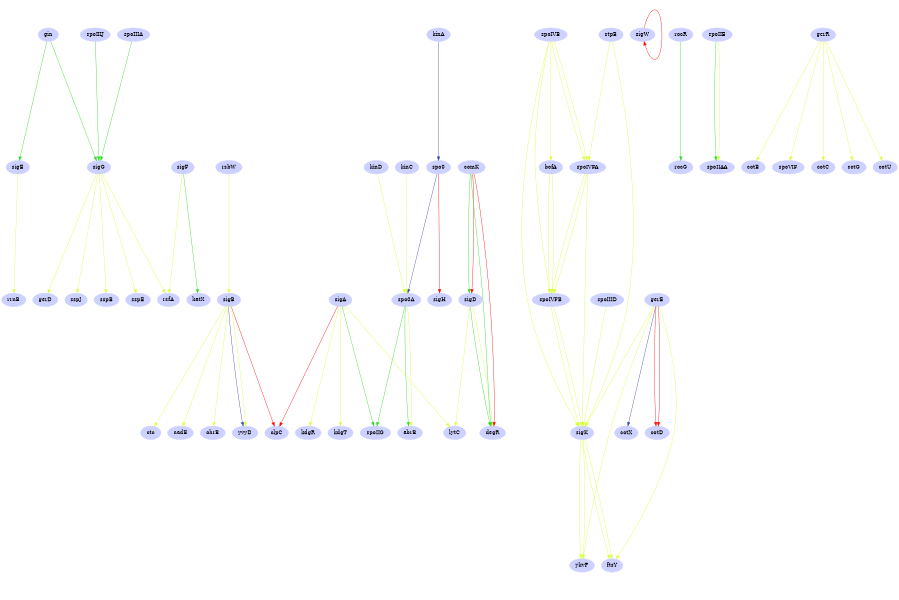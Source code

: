 digraph prof {
size="6,4";
ratio = fill;
node [style=filled];
"sigE" -> "rrnB" [color="0.201 0.753 1.000"];
"kinA" -> "spo0" [color="0.647 0.702 0.702"];
"spo0" -> "spo0A" [color="0.647 0.702 0.702"];
"gin" -> "sigG" [color="0.325 0.850 0.850"];
"gin" -> "sigE" [color="0.325 0.850 0.850"];
"sigA" -> "spoIIG" [color="0.325 0.850 0.850"];
"spo0A" -> "spoIIG" [color="0.325 0.850 0.850"];
"spoIIID" -> "sigK" [color="0.201 0.753 1.000"];
"spo0" -> "sigH" [color="0.002 0.999 0.999"];
"rsbW" -> "sigB" [color="0.201 0.753 1.000"];
"sigW" -> "sigW" [color="0.002 0.999 0.999"];
"rocR" -> "rocG" [color="0.325 0.850 0.850"];
"sigD" -> "degR" [color="0.325 0.850 0.850"];
"comK" -> "sigD" [color="0.325 0.850 0.850"];
"comK" -> "sigD" [color="0.002 0.999 0.999"];
"comK" -> "degR" [color="0.325 0.850 0.850"];
"comK" -> "degR" [color="0.002 0.999 0.999"];
"sigD" -> "degR" [color="0.201 0.753 1.000"];
"sigB" -> "clpC" [color="0.002 0.999 0.999"];
"sigA" -> "clpC" [color="0.002 0.999 0.999"];
"gerE" -> "cotD" [color="0.002 0.999 0.999"];
"gerE" -> "cotD" [color="0.002 0.999 0.999"];
"sigB" -> "yvyD" [color="0.647 0.702 0.702"];
"sigB" -> "yvyD" [color="0.201 0.753 1.000"];
"sigD" -> "lytC" [color="0.201 0.753 1.000"];
"sigA" -> "lytC" [color="0.201 0.753 1.000"];
"sigG" -> "gerD" [color="0.201 0.753 1.000"];
"sigB" -> "ctc" [color="0.201 0.753 1.000"];
"gerE" -> "cotX" [color="0.647 0.702 0.702"];
"spoIIIJ" -> "sigG" [color="0.325 0.850 0.850"];
"spoIIIA" -> "sigG" [color="0.325 0.850 0.850"];
"sigB" -> "nadE" [color="0.201 0.753 1.000"];
"spoIVFB" -> "sigK" [color="0.201 0.753 1.000"];
"spoIVFA" -> "spoIVFB" [color="0.201 0.753 1.000"];
"bofA" -> "spoIVFB" [color="0.201 0.753 1.000"];
"spoIIE" -> "spoIIAA" [color="0.325 0.850 0.850"];
"spoIIE" -> "spoIIAA" [color="0.201 0.753 1.000"];
"sigG" -> "sspJ" [color="0.201 0.753 1.000"];
"kinC" -> "spo0A" [color="0.201 0.753 1.000"];
"kinD" -> "spo0A" [color="0.201 0.753 1.000"];
"spo0A" -> "abrB" [color="0.325 0.850 0.850"];
"spo0A" -> "abrB" [color="0.201 0.753 1.000"];
"sigB" -> "ohrB" [color="0.201 0.753 1.000"];
"sigK" -> "ykvP" [color="0.201 0.753 1.000"];
"sigK" -> "ykvP" [color="0.201 0.753 1.000"];
"gerE" -> "ykvP" [color="0.201 0.753 1.000"];
"sigA" -> "kdgT" [color="0.201 0.753 1.000"];
"sigA" -> "kdgR" [color="0.201 0.753 1.000"];
"sigF" -> "katX" [color="0.325 0.850 0.850"];
"sigG" -> "sspB" [color="0.201 0.753 1.000"];
"sigG" -> "sspE" [color="0.201 0.753 1.000"];
"gerR" -> "cotB" [color="0.201 0.753 1.000"];
"gerR" -> "spoVIF" [color="0.201 0.753 1.000"];
"gerR" -> "cotC" [color="0.201 0.753 1.000"];
"gerR" -> "cotG" [color="0.201 0.753 1.000"];
"gerR" -> "cotU" [color="0.201 0.753 1.000"];
"spoIVB" -> "bofA" [color="0.201 0.753 1.000"];
"spoIVB" -> "spoIVFA" [color="0.201 0.753 1.000"];
"spoIVB" -> "spoIVFB" [color="0.201 0.753 1.000"];
"sigG" -> "rsfA" [color="0.201 0.753 1.000"];
"sigF" -> "rsfA" [color="0.201 0.753 1.000"];
"sigK" -> "ftsY" [color="0.201 0.753 1.000"];
"gerE" -> "ftsY" [color="0.201 0.753 1.000"];
"sigK" -> "ftsY" [color="0.201 0.753 1.000"];
"spoIVB" -> "spoIVFA" [color="0.201 0.753 1.000"];
"spoIVFA" -> "sigK" [color="0.201 0.753 1.000"];
"ctpB" -> "sigK" [color="0.201 0.753 1.000"];
"spoIVB" -> "sigK" [color="0.201 0.753 1.000"];
"ctpB" -> "spoIVFA" [color="0.201 0.753 1.000"];
"gerE" -> "sigK" [color="0.201 0.753 1.000"];
"spoIVFB" -> "sigK" [color="0.201 0.753 1.000"];
"spoIVFA" -> "spoIVFB" [color="0.201 0.753 1.000"];
"bofA" -> "spoIVFB" [color="0.201 0.753 1.000"];
"bofA" [color="0.650 0.200 1.000"];
"gerD" [color="0.650 0.200 1.000"];
"gerE" [color="0.650 0.200 1.000"];
"spo0" [color="0.650 0.200 1.000"];
"katX" [color="0.650 0.200 1.000"];
"lytC" [color="0.650 0.200 1.000"];
"gerR" [color="0.650 0.200 1.000"];
"spoIVFA" [color="0.650 0.200 1.000"];
"spoIVFB" [color="0.650 0.200 1.000"];
"nadE" [color="0.650 0.200 1.000"];
"sigA" [color="0.650 0.200 1.000"];
"degR" [color="0.650 0.200 1.000"];
"sigB" [color="0.650 0.200 1.000"];
"sigE" [color="0.650 0.200 1.000"];
"sigD" [color="0.650 0.200 1.000"];
"sigG" [color="0.650 0.200 1.000"];
"sigF" [color="0.650 0.200 1.000"];
"sigH" [color="0.650 0.200 1.000"];
"sigK" [color="0.650 0.200 1.000"];
"sspE" [color="0.650 0.200 1.000"];
"sspB" [color="0.650 0.200 1.000"];
"cotD" [color="0.650 0.200 1.000"];
"ctpB" [color="0.650 0.200 1.000"];
"sigW" [color="0.650 0.200 1.000"];
"gin" [color="0.650 0.200 1.000"];
"clpC" [color="0.650 0.200 1.000"];
"rrnB" [color="0.650 0.200 1.000"];
"spoIIE" [color="0.650 0.200 1.000"];
"kinD" [color="0.650 0.200 1.000"];
"spoIIG" [color="0.650 0.200 1.000"];
"kinC" [color="0.650 0.200 1.000"];
"kinA" [color="0.650 0.200 1.000"];
"kdgT" [color="0.650 0.200 1.000"];
"yvyD" [color="0.650 0.200 1.000"];
"rocR" [color="0.650 0.200 1.000"];
"spoIIAA" [color="0.650 0.200 1.000"];
"ohrB" [color="0.650 0.200 1.000"];
"cotU" [color="0.650 0.200 1.000"];
"kdgR" [color="0.650 0.200 1.000"];
"sspJ" [color="0.650 0.200 1.000"];
"rocG" [color="0.650 0.200 1.000"];
"rsfA" [color="0.650 0.200 1.000"];
"spoIVB" [color="0.650 0.200 1.000"];
"spo0A" [color="0.650 0.200 1.000"];
"spoIIID" [color="0.650 0.200 1.000"];
"cotB" [color="0.650 0.200 1.000"];
"spoVIF" [color="0.650 0.200 1.000"];
"spoIIIA" [color="0.650 0.200 1.000"];
"spoIIIJ" [color="0.650 0.200 1.000"];
"cotX" [color="0.650 0.200 1.000"];
"cotG" [color="0.650 0.200 1.000"];
"comK" [color="0.650 0.200 1.000"];
"rsbW" [color="0.650 0.200 1.000"];
"cotC" [color="0.650 0.200 1.000"];
"ykvP" [color="0.650 0.200 1.000"];
"ctc" [color="0.650 0.200 1.000"];
"ftsY" [color="0.650 0.200 1.000"];
"abrB" [color="0.650 0.200 1.000"];
}
